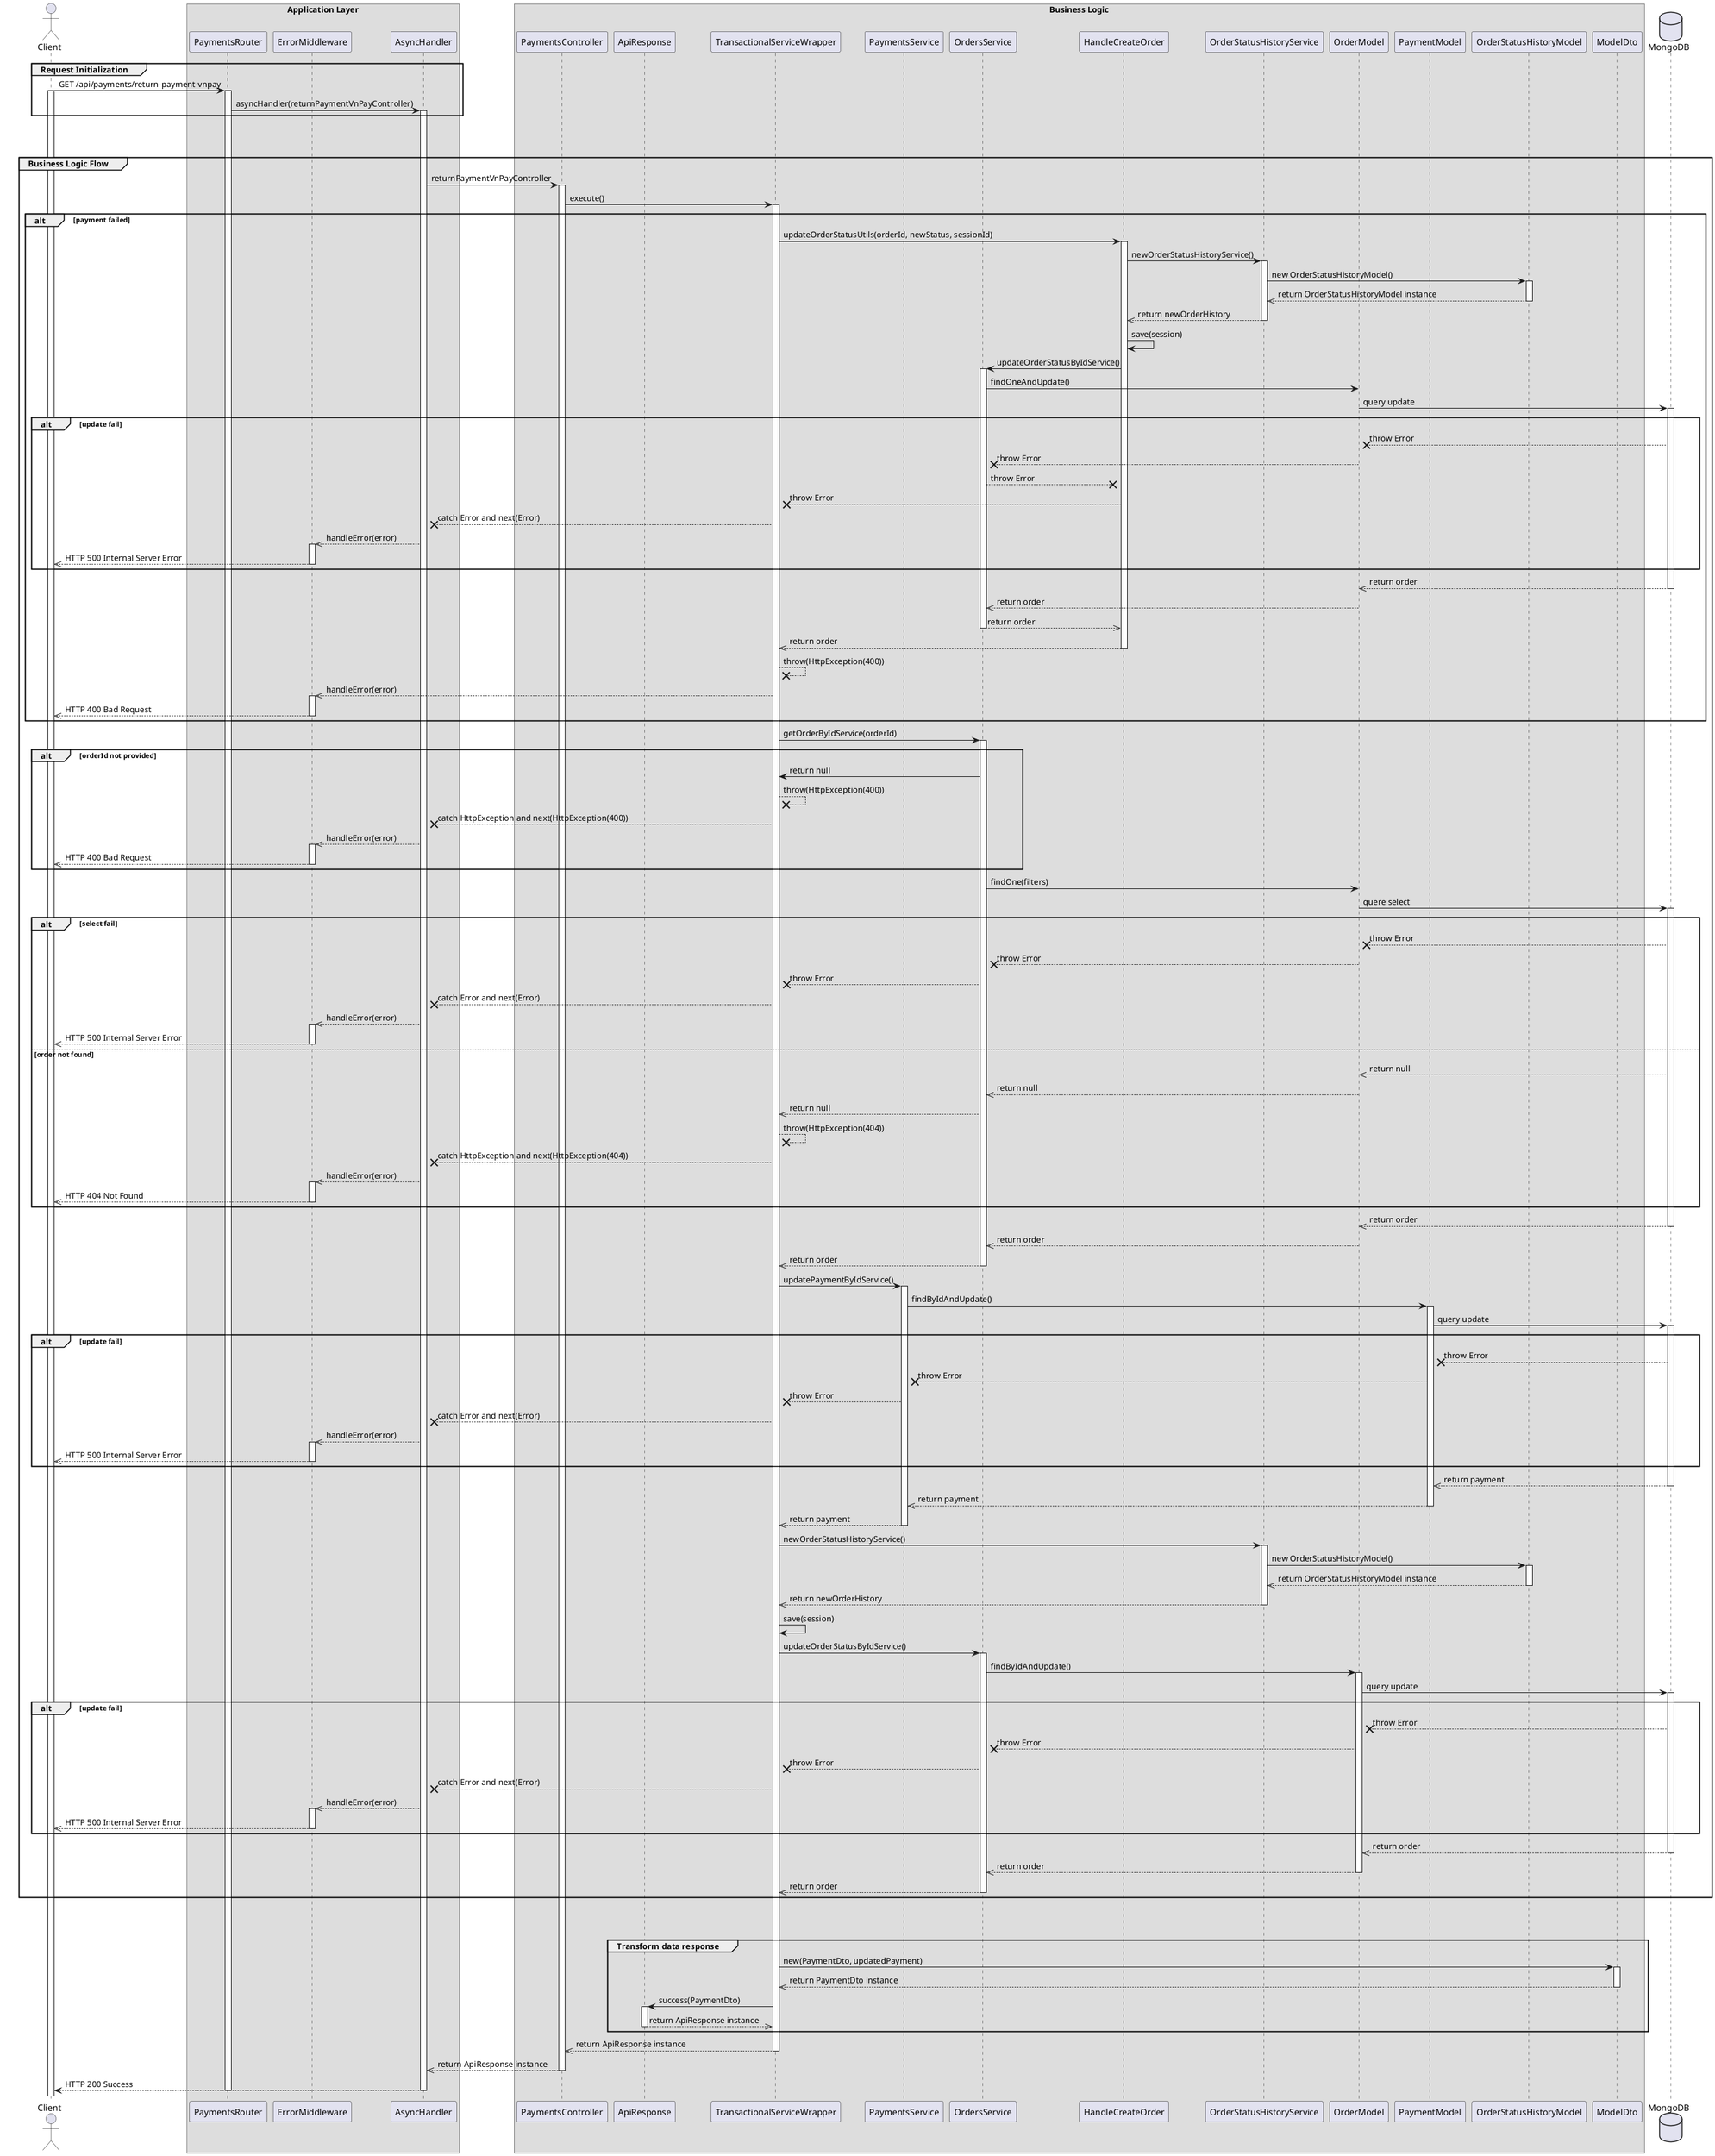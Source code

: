 @startuml Payment with momo

actor Client

box "Application Layer"
participant PaymentsRouter 
participant ErrorMiddleware 
participant AsyncHandler 
end box


box "Business Logic"
participant PaymentsController
participant ApiResponse
participant TransactionalServiceWrapper 
participant PaymentsService
participant OrdersService
participant HandleCreateOrder
participant OrderStatusHistoryService
participant OrderModel
participant PaymentModel
participant OrderStatusHistoryModel
participant ModelDto
end box

database MongoDB

' Step 1
group Request Initialization
    Client -> PaymentsRouter: GET /api/payments/return-payment-vnpay
    activate Client
    activate PaymentsRouter
    PaymentsRouter -> AsyncHandler: asyncHandler(returnPaymentVnPayController)
    activate AsyncHandler
end

break
break

' step 2
group Business Logic Flow
    AsyncHandler -> PaymentsController: returnPaymentVnPayController
    activate PaymentsController
    PaymentsController -> TransactionalServiceWrapper: execute()
    activate TransactionalServiceWrapper
    alt payment failed
        TransactionalServiceWrapper -> HandleCreateOrder: updateOrderStatusUtils(orderId, newStatus, sessionId)
        activate HandleCreateOrder
        HandleCreateOrder -> OrderStatusHistoryService: newOrderStatusHistoryService()
        activate OrderStatusHistoryService
        OrderStatusHistoryService -> OrderStatusHistoryModel: new OrderStatusHistoryModel()
        activate OrderStatusHistoryModel
        OrderStatusHistoryModel -->> OrderStatusHistoryService: return OrderStatusHistoryModel instance
        deactivate OrderStatusHistoryModel
        OrderStatusHistoryService -->> HandleCreateOrder: return newOrderHistory
        deactivate OrderStatusHistoryService
        HandleCreateOrder -> HandleCreateOrder: save(session)
        HandleCreateOrder -> OrdersService: updateOrderStatusByIdService()
        activate OrdersService
        OrdersService -> OrderModel: findOneAndUpdate()
        OrderModel -> MongoDB: query update
        activate MongoDB

        alt update fail
            MongoDB --x OrderModel: throw Error
            OrderModel --x OrdersService: throw Error
            OrdersService --x HandleCreateOrder: throw Error
            HandleCreateOrder --x TransactionalServiceWrapper: throw Error
            TransactionalServiceWrapper --x AsyncHandler: catch Error and next(Error)
            AsyncHandler -->> ErrorMiddleware: handleError(error) 
            activate ErrorMiddleware
            ErrorMiddleware -->> Client: HTTP 500 Internal Server Error
            deactivate ErrorMiddleware
        end

        MongoDB -->> OrderModel: return order
        deactivate MongoDB
        OrderModel -->> OrdersService: return order
        deactivate OrderModel
        OrdersService -->> HandleCreateOrder: return order
        deactivate OrdersService
        HandleCreateOrder -->> TransactionalServiceWrapper: return order
        deactivate HandleCreateOrder
        TransactionalServiceWrapper --x TransactionalServiceWrapper: throw(HttpException(400))
        TransactionalServiceWrapper -->> ErrorMiddleware: handleError(error)
        activate ErrorMiddleware
        ErrorMiddleware -->> Client: HTTP 400 Bad Request
        deactivate ErrorMiddleware
    end

    TransactionalServiceWrapper -> OrdersService: getOrderByIdService(orderId)
    activate OrdersService

    alt orderId not provided 
        OrdersService -> TransactionalServiceWrapper: return null
        TransactionalServiceWrapper --x TransactionalServiceWrapper: throw(HttpException(400))
        TransactionalServiceWrapper --x AsyncHandler: catch HttpException and next(HttpException(400))
        AsyncHandler -->> ErrorMiddleware: handleError(error) 
        activate ErrorMiddleware
        ErrorMiddleware -->> Client: HTTP 400 Bad Request
        deactivate ErrorMiddleware
    end
    
    OrdersService -> OrderModel: findOne(filters)
    OrderModel -> MongoDB: quere select 
    activate MongoDB

    alt select fail 
        MongoDB --x OrderModel: throw Error
        OrderModel --x OrdersService: throw Error
        OrdersService --x TransactionalServiceWrapper: throw Error
        TransactionalServiceWrapper --x AsyncHandler: catch Error and next(Error)
        AsyncHandler -->> ErrorMiddleware: handleError(error) 
        activate ErrorMiddleware
        ErrorMiddleware -->> Client: HTTP 500 Internal Server Error
        deactivate ErrorMiddleware
    else order not found
        MongoDB -->> OrderModel: return null
        OrderModel -->> OrdersService: return null
        OrdersService -->> TransactionalServiceWrapper: return null
        TransactionalServiceWrapper --x TransactionalServiceWrapper: throw(HttpException(404))
        TransactionalServiceWrapper --x AsyncHandler: catch HttpException and next(HttpException(404))
        AsyncHandler -->> ErrorMiddleware: handleError(error) 
        activate ErrorMiddleware
        ErrorMiddleware -->> Client: HTTP 404 Not Found
        deactivate ErrorMiddleware
    end

    MongoDB -->> OrderModel: return order
    deactivate MongoDB
    OrderModel -->> OrdersService: return order
    deactivate OrderModel
    OrdersService -->> TransactionalServiceWrapper: return order
    deactivate OrdersService

    TransactionalServiceWrapper -> PaymentsService: updatePaymentByIdService()
    activate PaymentsService
    PaymentsService -> PaymentModel: findByIdAndUpdate()
    activate PaymentModel
    PaymentModel -> MongoDB: query update
    activate MongoDB

    alt update fail
        MongoDB --x PaymentModel: throw Error
        PaymentModel --x PaymentsService: throw Error
        PaymentsService --x TransactionalServiceWrapper: throw Error
        TransactionalServiceWrapper --x AsyncHandler: catch Error and next(Error)
        AsyncHandler -->> ErrorMiddleware: handleError(error) 
        activate ErrorMiddleware
        ErrorMiddleware -->> Client: HTTP 500 Internal Server Error
        deactivate ErrorMiddleware
    end

    MongoDB -->> PaymentModel: return payment
    deactivate MongoDB
    PaymentModel -->> PaymentsService: return payment
    deactivate PaymentModel
    PaymentsService -->> TransactionalServiceWrapper: return payment
    deactivate PaymentsService
    TransactionalServiceWrapper -> OrderStatusHistoryService: newOrderStatusHistoryService()
    activate OrderStatusHistoryService
    OrderStatusHistoryService -> OrderStatusHistoryModel: new OrderStatusHistoryModel()
    activate OrderStatusHistoryModel
    OrderStatusHistoryModel -->> OrderStatusHistoryService: return OrderStatusHistoryModel instance
    deactivate OrderStatusHistoryModel
    OrderStatusHistoryService -->> TransactionalServiceWrapper: return newOrderHistory
    deactivate OrderStatusHistoryService
    TransactionalServiceWrapper -> TransactionalServiceWrapper: save(session)
    TransactionalServiceWrapper -> OrdersService: updateOrderStatusByIdService()
    activate OrdersService
    OrdersService -> OrderModel: findByIdAndUpdate()
    activate OrderModel
    OrderModel -> MongoDB: query update
    activate MongoDB

    alt update fail
        MongoDB --x OrderModel: throw Error
        OrderModel --x OrdersService: throw Error
        OrdersService --x TransactionalServiceWrapper: throw Error
        TransactionalServiceWrapper --x AsyncHandler: catch Error and next(Error)
        AsyncHandler -->> ErrorMiddleware: handleError(error) 
        activate ErrorMiddleware
        ErrorMiddleware -->> Client: HTTP 500 Internal Server Error
        deactivate ErrorMiddleware
    end

    MongoDB -->> OrderModel: return order
    deactivate MongoDB
    OrderModel -->> OrdersService: return order
    deactivate OrderModel
    OrdersService -->> TransactionalServiceWrapper: return order
    deactivate OrdersService

end
break
break

group Transform data response
    TransactionalServiceWrapper -> ModelDto: new(PaymentDto, updatedPayment)
    activate ModelDto
    ModelDto -->> TransactionalServiceWrapper: return PaymentDto instance
    deactivate ModelDto

    TransactionalServiceWrapper -> ApiResponse: success(PaymentDto)
    activate ApiResponse
    ApiResponse -->> TransactionalServiceWrapper: return ApiResponse instance
    deactivate ApiResponse 
end
TransactionalServiceWrapper -->> PaymentsController: return ApiResponse instance
deactivate TransactionalServiceWrapper
PaymentsController -->> AsyncHandler: return ApiResponse instance
deactivate PaymentsController
AsyncHandler --> Client: HTTP 200 Success
deactivate AsyncHandler
deactivate PaymentsRouter



@enduml